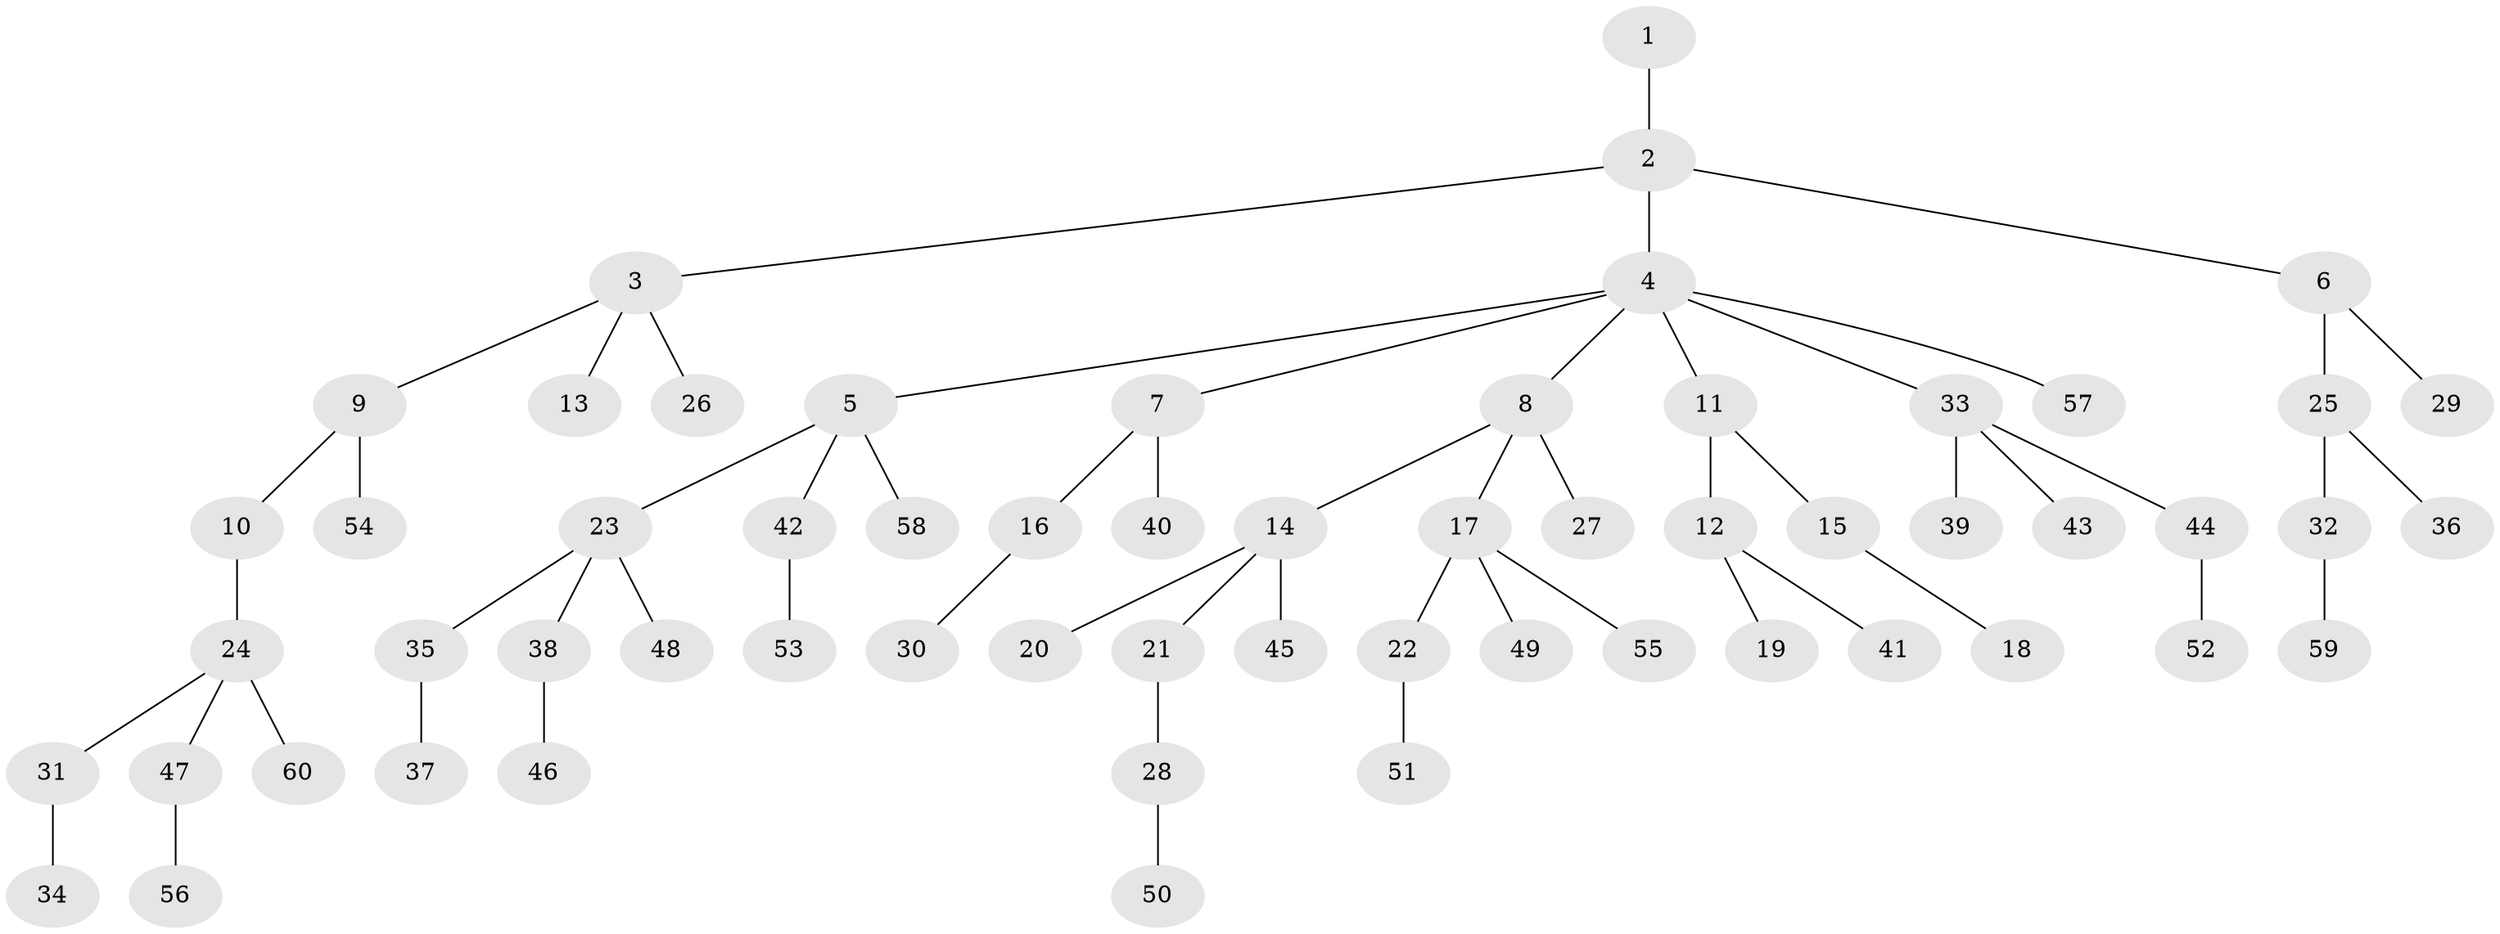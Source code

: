 // coarse degree distribution, {3: 0.16666666666666666, 1: 0.4166666666666667, 2: 0.375, 6: 0.041666666666666664}
// Generated by graph-tools (version 1.1) at 2025/37/03/04/25 23:37:24]
// undirected, 60 vertices, 59 edges
graph export_dot {
  node [color=gray90,style=filled];
  1;
  2;
  3;
  4;
  5;
  6;
  7;
  8;
  9;
  10;
  11;
  12;
  13;
  14;
  15;
  16;
  17;
  18;
  19;
  20;
  21;
  22;
  23;
  24;
  25;
  26;
  27;
  28;
  29;
  30;
  31;
  32;
  33;
  34;
  35;
  36;
  37;
  38;
  39;
  40;
  41;
  42;
  43;
  44;
  45;
  46;
  47;
  48;
  49;
  50;
  51;
  52;
  53;
  54;
  55;
  56;
  57;
  58;
  59;
  60;
  1 -- 2;
  2 -- 3;
  2 -- 4;
  2 -- 6;
  3 -- 9;
  3 -- 13;
  3 -- 26;
  4 -- 5;
  4 -- 7;
  4 -- 8;
  4 -- 11;
  4 -- 33;
  4 -- 57;
  5 -- 23;
  5 -- 42;
  5 -- 58;
  6 -- 25;
  6 -- 29;
  7 -- 16;
  7 -- 40;
  8 -- 14;
  8 -- 17;
  8 -- 27;
  9 -- 10;
  9 -- 54;
  10 -- 24;
  11 -- 12;
  11 -- 15;
  12 -- 19;
  12 -- 41;
  14 -- 20;
  14 -- 21;
  14 -- 45;
  15 -- 18;
  16 -- 30;
  17 -- 22;
  17 -- 49;
  17 -- 55;
  21 -- 28;
  22 -- 51;
  23 -- 35;
  23 -- 38;
  23 -- 48;
  24 -- 31;
  24 -- 47;
  24 -- 60;
  25 -- 32;
  25 -- 36;
  28 -- 50;
  31 -- 34;
  32 -- 59;
  33 -- 39;
  33 -- 43;
  33 -- 44;
  35 -- 37;
  38 -- 46;
  42 -- 53;
  44 -- 52;
  47 -- 56;
}
